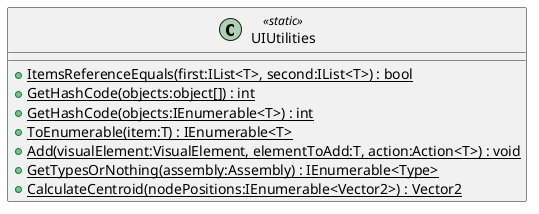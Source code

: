 @startuml
class UIUtilities <<static>> {
    + {static} ItemsReferenceEquals(first:IList<T>, second:IList<T>) : bool
    + {static} GetHashCode(objects:object[]) : int
    + {static} GetHashCode(objects:IEnumerable<T>) : int
    + {static} ToEnumerable(item:T) : IEnumerable<T>
    + {static} Add(visualElement:VisualElement, elementToAdd:T, action:Action<T>) : void
    + {static} GetTypesOrNothing(assembly:Assembly) : IEnumerable<Type>
    + {static} CalculateCentroid(nodePositions:IEnumerable<Vector2>) : Vector2
}
@enduml
